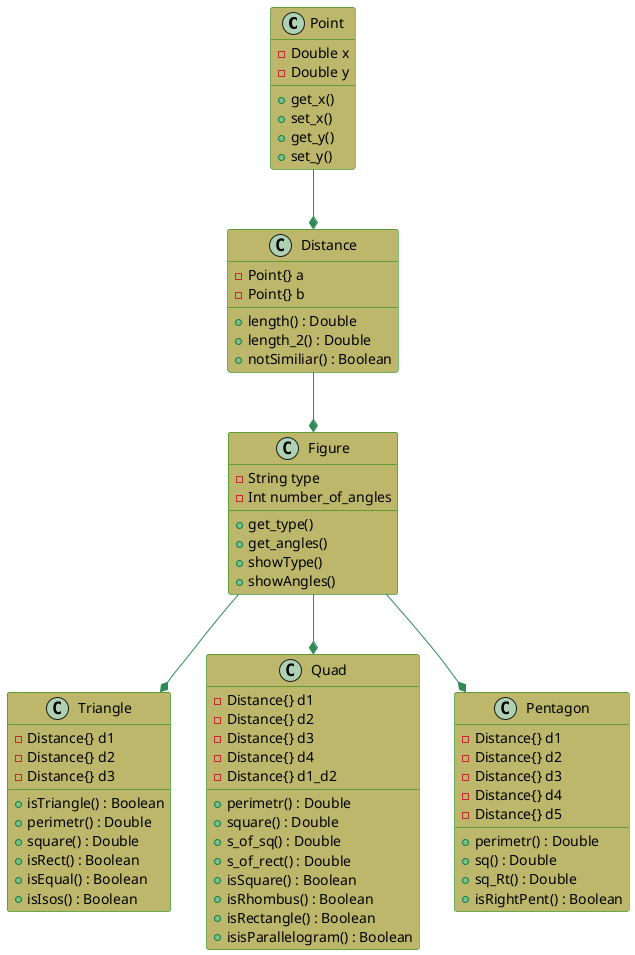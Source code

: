 @startuml

skinparam class {
	BackgroundColor DarkKhaki
	ArrowColor SeaGreen
	BorderColor Green
}
skinparam stereotypeCBackgroundColor LightSeaGreen



class Point {
-Double x
-Double y

+get_x()
+set_x()
+get_y()
+set_y()
}

class Distance{
-Point{} a
-Point{} b

+length() : Double
+length_2() : Double
+notSimiliar() : Boolean
}

class Figure
{
   -String type
   -Int number_of_angles

   +get_type()
   +get_angles()
   +showType()
   +showAngles()
}

class Triangle{
-Distance{} d1
-Distance{} d2
-Distance{} d3

+isTriangle() : Boolean
+perimetr() : Double
+square() : Double
+isRect() : Boolean
+isEqual() : Boolean
+isIsos() : Boolean
}

class Quad{
-Distance{} d1
-Distance{} d2
-Distance{} d3
-Distance{} d4
-Distance{} d1_d2

+perimetr() : Double
+square() : Double
+s_of_sq() : Double
+s_of_rect() : Double
+isSquare() : Boolean
+isRhombus() : Boolean
+isRectangle() : Boolean
+isisParallelogram() : Boolean
}

class Pentagon{
-Distance{} d1
-Distance{} d2
-Distance{} d3
-Distance{} d4
-Distance{} d5

+perimetr() : Double
+sq() : Double
+sq_Rt() : Double
+isRightPent() : Boolean
}

Point --* Distance
Distance --* Figure
Figure --* Triangle
Figure --* Quad
Figure --* Pentagon

@enduml